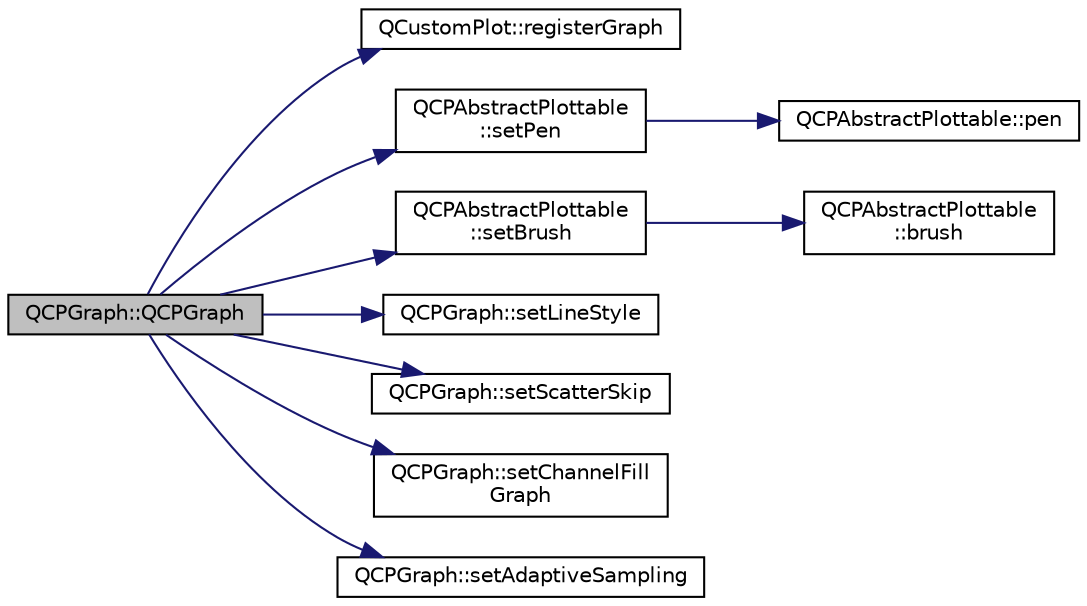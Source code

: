 digraph "QCPGraph::QCPGraph"
{
  edge [fontname="Helvetica",fontsize="10",labelfontname="Helvetica",labelfontsize="10"];
  node [fontname="Helvetica",fontsize="10",shape=record];
  rankdir="LR";
  Node0 [label="QCPGraph::QCPGraph",height=0.2,width=0.4,color="black", fillcolor="grey75", style="filled", fontcolor="black"];
  Node0 -> Node1 [color="midnightblue",fontsize="10",style="solid",fontname="Helvetica"];
  Node1 [label="QCustomPlot::registerGraph",height=0.2,width=0.4,color="black", fillcolor="white", style="filled",URL="$class_q_custom_plot.html#acfc01230bddaea4f1782e4aa7d130af6"];
  Node0 -> Node2 [color="midnightblue",fontsize="10",style="solid",fontname="Helvetica"];
  Node2 [label="QCPAbstractPlottable\l::setPen",height=0.2,width=0.4,color="black", fillcolor="white", style="filled",URL="$class_q_c_p_abstract_plottable.html#ab74b09ae4c0e7e13142fe4b5bf46cac7"];
  Node2 -> Node3 [color="midnightblue",fontsize="10",style="solid",fontname="Helvetica"];
  Node3 [label="QCPAbstractPlottable::pen",height=0.2,width=0.4,color="black", fillcolor="white", style="filled",URL="$class_q_c_p_abstract_plottable.html#ad5972efc31344e5a7a78ab4f8864b2d3"];
  Node0 -> Node4 [color="midnightblue",fontsize="10",style="solid",fontname="Helvetica"];
  Node4 [label="QCPAbstractPlottable\l::setBrush",height=0.2,width=0.4,color="black", fillcolor="white", style="filled",URL="$class_q_c_p_abstract_plottable.html#a7a4b92144dca6453a1f0f210e27edc74"];
  Node4 -> Node5 [color="midnightblue",fontsize="10",style="solid",fontname="Helvetica"];
  Node5 [label="QCPAbstractPlottable\l::brush",height=0.2,width=0.4,color="black", fillcolor="white", style="filled",URL="$class_q_c_p_abstract_plottable.html#a893b4896dfd92b68b05b2600b80f5826"];
  Node0 -> Node6 [color="midnightblue",fontsize="10",style="solid",fontname="Helvetica"];
  Node6 [label="QCPGraph::setLineStyle",height=0.2,width=0.4,color="black", fillcolor="white", style="filled",URL="$class_q_c_p_graph.html#a513fecccff5b2a50ce53f665338c60ff"];
  Node0 -> Node7 [color="midnightblue",fontsize="10",style="solid",fontname="Helvetica"];
  Node7 [label="QCPGraph::setScatterSkip",height=0.2,width=0.4,color="black", fillcolor="white", style="filled",URL="$class_q_c_p_graph.html#a17cebd3196f434258abb82ba6dc443f2"];
  Node0 -> Node8 [color="midnightblue",fontsize="10",style="solid",fontname="Helvetica"];
  Node8 [label="QCPGraph::setChannelFill\lGraph",height=0.2,width=0.4,color="black", fillcolor="white", style="filled",URL="$class_q_c_p_graph.html#a2d03156df1b64037a2e36cfa50351ca3"];
  Node0 -> Node9 [color="midnightblue",fontsize="10",style="solid",fontname="Helvetica"];
  Node9 [label="QCPGraph::setAdaptiveSampling",height=0.2,width=0.4,color="black", fillcolor="white", style="filled",URL="$class_q_c_p_graph.html#ab468cd600160f327836aa0644291e64c"];
}
